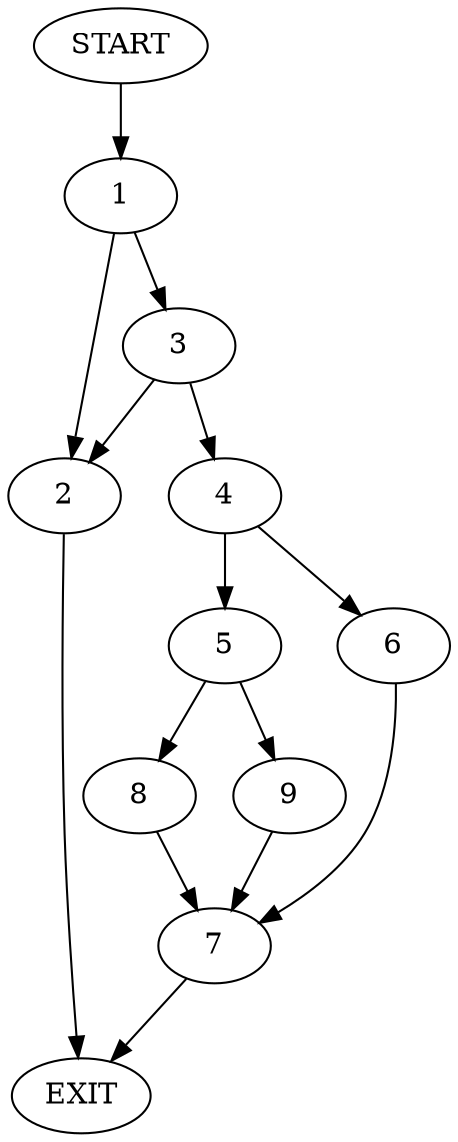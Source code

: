 digraph {
0 [label="START"]
10 [label="EXIT"]
0 -> 1
1 -> 2
1 -> 3
2 -> 10
3 -> 2
3 -> 4
4 -> 5
4 -> 6
6 -> 7
5 -> 8
5 -> 9
7 -> 10
8 -> 7
9 -> 7
}
